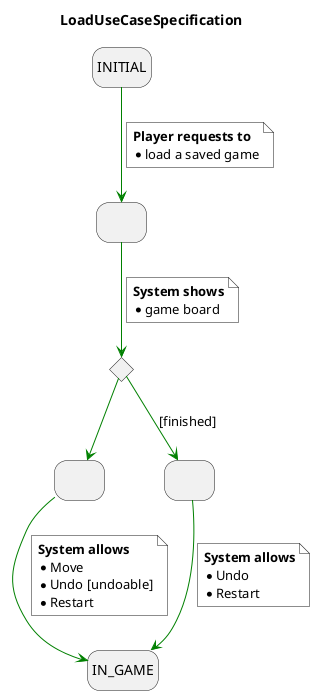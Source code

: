 @startuml LoadUseCaseSpecification
title LoadUseCaseSpecification

skinparam NoteBackgroundColor white
hide empty description

state savedGameList as " "
state idFinished <<choice>>
state continue as " "
state finished as " "



INITIAL -[#green]-> savedGameList
note on link #white
  <b>Player requests to
  * load a saved game
end note
savedGameList -[#green]-> idFinished
note on link #white
  <b>System shows
  * game board
end note

idFinished -[#green]-> continue
idFinished -[#green]-> finished  : [finished]


continue -[#green]-> IN_GAME
note on link
  <b>System allows
  * Move
  * Undo [undoable]
  * Restart
end note

finished -[#green]-> IN_GAME
note on link
  <b>System allows
  * Undo
  * Restart
end note


@enduml